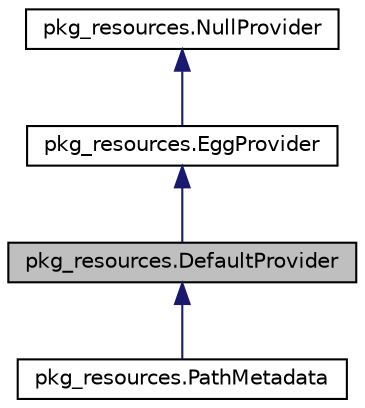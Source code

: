 digraph "pkg_resources.DefaultProvider"
{
 // LATEX_PDF_SIZE
  edge [fontname="Helvetica",fontsize="10",labelfontname="Helvetica",labelfontsize="10"];
  node [fontname="Helvetica",fontsize="10",shape=record];
  Node1 [label="pkg_resources.DefaultProvider",height=0.2,width=0.4,color="black", fillcolor="grey75", style="filled", fontcolor="black",tooltip=" "];
  Node2 -> Node1 [dir="back",color="midnightblue",fontsize="10",style="solid",fontname="Helvetica"];
  Node2 [label="pkg_resources.EggProvider",height=0.2,width=0.4,color="black", fillcolor="white", style="filled",URL="$d4/d79/classpkg__resources_1_1_egg_provider.html",tooltip=" "];
  Node3 -> Node2 [dir="back",color="midnightblue",fontsize="10",style="solid",fontname="Helvetica"];
  Node3 [label="pkg_resources.NullProvider",height=0.2,width=0.4,color="black", fillcolor="white", style="filled",URL="$d3/da0/classpkg__resources_1_1_null_provider.html",tooltip=" "];
  Node1 -> Node4 [dir="back",color="midnightblue",fontsize="10",style="solid",fontname="Helvetica"];
  Node4 [label="pkg_resources.PathMetadata",height=0.2,width=0.4,color="black", fillcolor="white", style="filled",URL="$d6/d7a/classpkg__resources_1_1_path_metadata.html",tooltip=" "];
}
